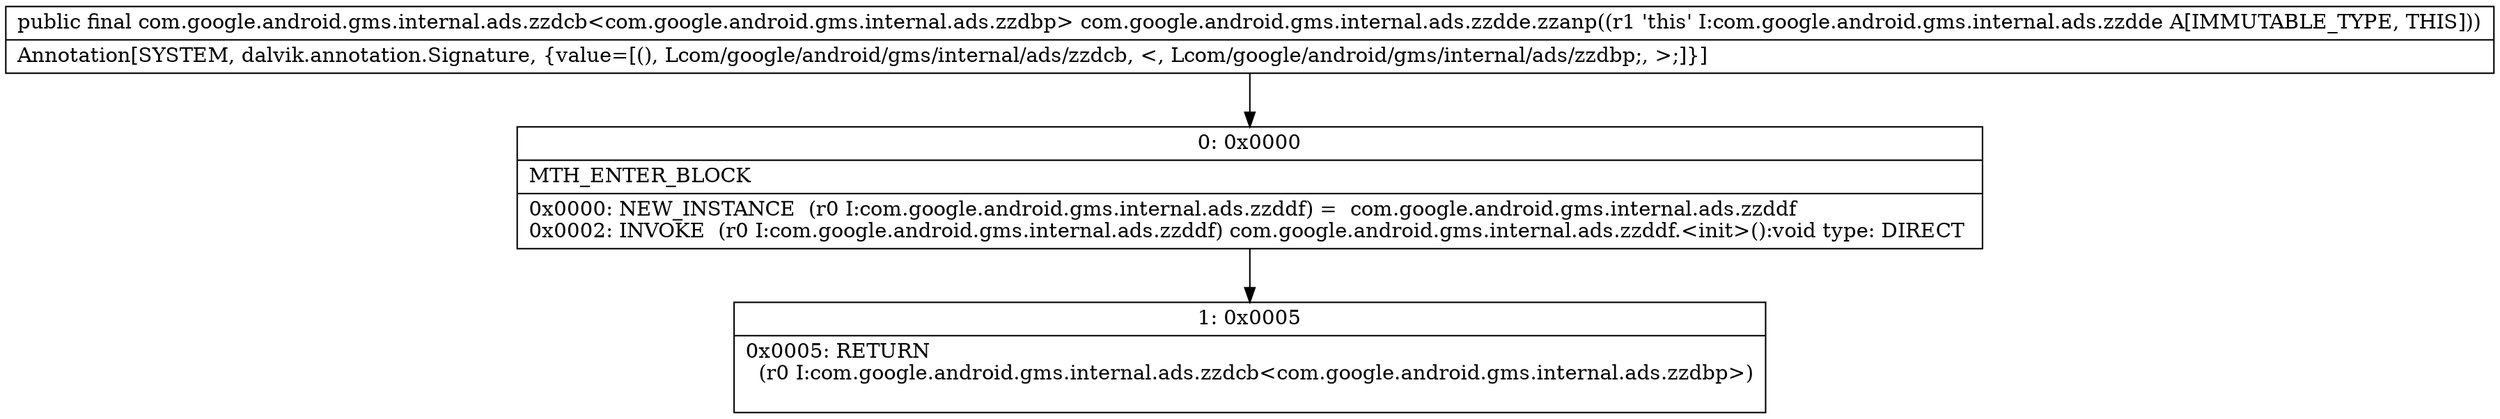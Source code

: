 digraph "CFG forcom.google.android.gms.internal.ads.zzdde.zzanp()Lcom\/google\/android\/gms\/internal\/ads\/zzdcb;" {
Node_0 [shape=record,label="{0\:\ 0x0000|MTH_ENTER_BLOCK\l|0x0000: NEW_INSTANCE  (r0 I:com.google.android.gms.internal.ads.zzddf) =  com.google.android.gms.internal.ads.zzddf \l0x0002: INVOKE  (r0 I:com.google.android.gms.internal.ads.zzddf) com.google.android.gms.internal.ads.zzddf.\<init\>():void type: DIRECT \l}"];
Node_1 [shape=record,label="{1\:\ 0x0005|0x0005: RETURN  \l  (r0 I:com.google.android.gms.internal.ads.zzdcb\<com.google.android.gms.internal.ads.zzdbp\>)\l \l}"];
MethodNode[shape=record,label="{public final com.google.android.gms.internal.ads.zzdcb\<com.google.android.gms.internal.ads.zzdbp\> com.google.android.gms.internal.ads.zzdde.zzanp((r1 'this' I:com.google.android.gms.internal.ads.zzdde A[IMMUTABLE_TYPE, THIS]))  | Annotation[SYSTEM, dalvik.annotation.Signature, \{value=[(), Lcom\/google\/android\/gms\/internal\/ads\/zzdcb, \<, Lcom\/google\/android\/gms\/internal\/ads\/zzdbp;, \>;]\}]\l}"];
MethodNode -> Node_0;
Node_0 -> Node_1;
}

